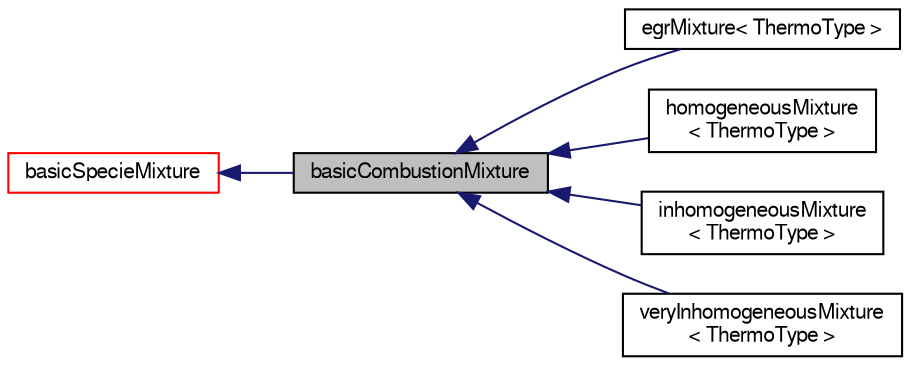 digraph "basicCombustionMixture"
{
  bgcolor="transparent";
  edge [fontname="FreeSans",fontsize="10",labelfontname="FreeSans",labelfontsize="10"];
  node [fontname="FreeSans",fontsize="10",shape=record];
  rankdir="LR";
  Node1 [label="basicCombustionMixture",height=0.2,width=0.4,color="black", fillcolor="grey75", style="filled" fontcolor="black"];
  Node2 -> Node1 [dir="back",color="midnightblue",fontsize="10",style="solid",fontname="FreeSans"];
  Node2 [label="basicSpecieMixture",height=0.2,width=0.4,color="red",URL="$a00108.html",tooltip="Specialization of basicMultiComponentMixture for a mixture consisting of a number for molecular speci..."];
  Node1 -> Node3 [dir="back",color="midnightblue",fontsize="10",style="solid",fontname="FreeSans"];
  Node3 [label="egrMixture\< ThermoType \>",height=0.2,width=0.4,color="black",URL="$a00602.html",tooltip="Foam::egrMixture. "];
  Node1 -> Node4 [dir="back",color="midnightblue",fontsize="10",style="solid",fontname="FreeSans"];
  Node4 [label="homogeneousMixture\l\< ThermoType \>",height=0.2,width=0.4,color="black",URL="$a00983.html",tooltip="Foam::homogeneousMixture. "];
  Node1 -> Node5 [dir="back",color="midnightblue",fontsize="10",style="solid",fontname="FreeSans"];
  Node5 [label="inhomogeneousMixture\l\< ThermoType \>",height=0.2,width=0.4,color="black",URL="$a01064.html",tooltip="Foam::inhomogeneousMixture. "];
  Node1 -> Node6 [dir="back",color="midnightblue",fontsize="10",style="solid",fontname="FreeSans"];
  Node6 [label="veryInhomogeneousMixture\l\< ThermoType \>",height=0.2,width=0.4,color="black",URL="$a02726.html",tooltip="Foam::veryInhomogeneousMixture. "];
}
